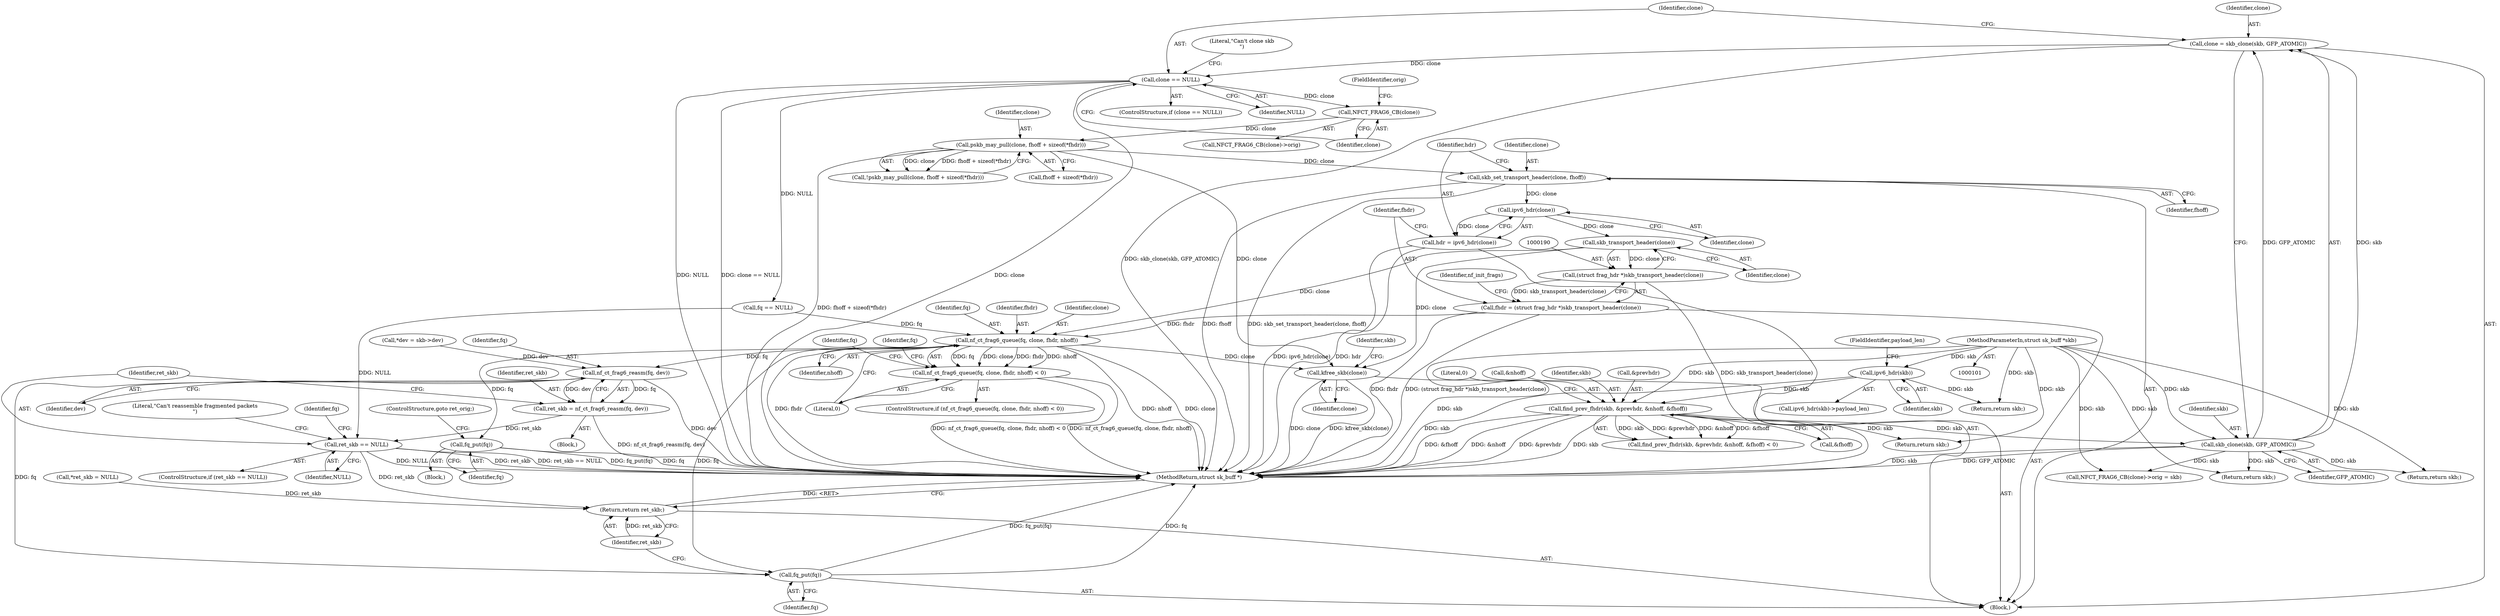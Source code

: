 digraph "0_linux_9e2dcf72023d1447f09c47d77c99b0c49659e5ce@pointer" {
"1000180" [label="(Call,skb_set_transport_header(clone, fhoff))"];
"1000169" [label="(Call,pskb_may_pull(clone, fhoff + sizeof(*fhdr)))"];
"1000163" [label="(Call,NFCT_FRAG6_CB(clone))"];
"1000153" [label="(Call,clone == NULL)"];
"1000147" [label="(Call,clone = skb_clone(skb, GFP_ATOMIC))"];
"1000149" [label="(Call,skb_clone(skb, GFP_ATOMIC))"];
"1000136" [label="(Call,find_prev_fhdr(skb, &prevhdr, &nhoff, &fhoff))"];
"1000125" [label="(Call,ipv6_hdr(skb))"];
"1000102" [label="(MethodParameterIn,struct sk_buff *skb)"];
"1000185" [label="(Call,ipv6_hdr(clone))"];
"1000183" [label="(Call,hdr = ipv6_hdr(clone))"];
"1000191" [label="(Call,skb_transport_header(clone))"];
"1000189" [label="(Call,(struct frag_hdr *)skb_transport_header(clone))"];
"1000187" [label="(Call,fhdr = (struct frag_hdr *)skb_transport_header(clone))"];
"1000236" [label="(Call,nf_ct_frag6_queue(fq, clone, fhdr, nhoff))"];
"1000235" [label="(Call,nf_ct_frag6_queue(fq, clone, fhdr, nhoff) < 0)"];
"1000252" [label="(Call,fq_put(fq))"];
"1000280" [label="(Call,nf_ct_frag6_reasm(fq, dev))"];
"1000278" [label="(Call,ret_skb = nf_ct_frag6_reasm(fq, dev))"];
"1000284" [label="(Call,ret_skb == NULL)"];
"1000298" [label="(Return,return ret_skb;)"];
"1000296" [label="(Call,fq_put(fq))"];
"1000301" [label="(Call,kfree_skb(clone))"];
"1000281" [label="(Identifier,fq)"];
"1000296" [label="(Call,fq_put(fq))"];
"1000180" [label="(Call,skb_set_transport_header(clone, fhoff))"];
"1000142" [label="(Call,&fhoff)"];
"1000282" [label="(Identifier,dev)"];
"1000140" [label="(Call,&nhoff)"];
"1000153" [label="(Call,clone == NULL)"];
"1000235" [label="(Call,nf_ct_frag6_queue(fq, clone, fhdr, nhoff) < 0)"];
"1000155" [label="(Identifier,NULL)"];
"1000150" [label="(Identifier,skb)"];
"1000192" [label="(Identifier,clone)"];
"1000239" [label="(Identifier,fhdr)"];
"1000169" [label="(Call,pskb_may_pull(clone, fhoff + sizeof(*fhdr)))"];
"1000280" [label="(Call,nf_ct_frag6_reasm(fq, dev))"];
"1000198" [label="(Identifier,nf_init_frags)"];
"1000297" [label="(Identifier,fq)"];
"1000145" [label="(Return,return skb;)"];
"1000104" [label="(Block,)"];
"1000189" [label="(Call,(struct frag_hdr *)skb_transport_header(clone))"];
"1000241" [label="(Literal,0)"];
"1000236" [label="(Call,nf_ct_frag6_queue(fq, clone, fhdr, nhoff))"];
"1000277" [label="(Block,)"];
"1000181" [label="(Identifier,clone)"];
"1000302" [label="(Identifier,clone)"];
"1000182" [label="(Identifier,fhoff)"];
"1000162" [label="(Call,NFCT_FRAG6_CB(clone)->orig)"];
"1000183" [label="(Call,hdr = ipv6_hdr(clone))"];
"1000242" [label="(Block,)"];
"1000163" [label="(Call,NFCT_FRAG6_CB(clone))"];
"1000135" [label="(Call,find_prev_fhdr(skb, &prevhdr, &nhoff, &fhoff) < 0)"];
"1000284" [label="(Call,ret_skb == NULL)"];
"1000147" [label="(Call,clone = skb_clone(skb, GFP_ATOMIC))"];
"1000240" [label="(Identifier,nhoff)"];
"1000185" [label="(Call,ipv6_hdr(clone))"];
"1000260" [label="(Identifier,fq)"];
"1000252" [label="(Call,fq_put(fq))"];
"1000298" [label="(Return,return ret_skb;)"];
"1000220" [label="(Call,fq == NULL)"];
"1000305" [label="(MethodReturn,struct sk_buff *)"];
"1000152" [label="(ControlStructure,if (clone == NULL))"];
"1000126" [label="(Identifier,skb)"];
"1000238" [label="(Identifier,clone)"];
"1000303" [label="(Return,return skb;)"];
"1000132" [label="(Return,return skb;)"];
"1000158" [label="(Literal,\"Can't clone skb\n\")"];
"1000137" [label="(Identifier,skb)"];
"1000285" [label="(Identifier,ret_skb)"];
"1000234" [label="(ControlStructure,if (nf_ct_frag6_queue(fq, clone, fhdr, nhoff) < 0))"];
"1000191" [label="(Call,skb_transport_header(clone))"];
"1000171" [label="(Call,fhoff + sizeof(*fhdr))"];
"1000188" [label="(Identifier,fhdr)"];
"1000279" [label="(Identifier,ret_skb)"];
"1000154" [label="(Identifier,clone)"];
"1000138" [label="(Call,&prevhdr)"];
"1000237" [label="(Identifier,fq)"];
"1000283" [label="(ControlStructure,if (ret_skb == NULL))"];
"1000119" [label="(Call,*ret_skb = NULL)"];
"1000170" [label="(Identifier,clone)"];
"1000253" [label="(Identifier,fq)"];
"1000151" [label="(Identifier,GFP_ATOMIC)"];
"1000164" [label="(Identifier,clone)"];
"1000254" [label="(ControlStructure,goto ret_orig;)"];
"1000165" [label="(FieldIdentifier,orig)"];
"1000107" [label="(Call,*dev = skb->dev)"];
"1000149" [label="(Call,skb_clone(skb, GFP_ATOMIC))"];
"1000187" [label="(Call,fhdr = (struct frag_hdr *)skb_transport_header(clone))"];
"1000102" [label="(MethodParameterIn,struct sk_buff *skb)"];
"1000304" [label="(Identifier,skb)"];
"1000127" [label="(FieldIdentifier,payload_len)"];
"1000148" [label="(Identifier,clone)"];
"1000286" [label="(Identifier,NULL)"];
"1000299" [label="(Identifier,ret_skb)"];
"1000124" [label="(Call,ipv6_hdr(skb)->payload_len)"];
"1000144" [label="(Literal,0)"];
"1000168" [label="(Call,!pskb_may_pull(clone, fhoff + sizeof(*fhdr)))"];
"1000186" [label="(Identifier,clone)"];
"1000136" [label="(Call,find_prev_fhdr(skb, &prevhdr, &nhoff, &fhoff))"];
"1000161" [label="(Call,NFCT_FRAG6_CB(clone)->orig = skb)"];
"1000301" [label="(Call,kfree_skb(clone))"];
"1000184" [label="(Identifier,hdr)"];
"1000125" [label="(Call,ipv6_hdr(skb))"];
"1000247" [label="(Identifier,fq)"];
"1000288" [label="(Literal,\"Can't reassemble fragmented packets\n\")"];
"1000278" [label="(Call,ret_skb = nf_ct_frag6_reasm(fq, dev))"];
"1000159" [label="(Return,return skb;)"];
"1000293" [label="(Identifier,fq)"];
"1000180" -> "1000104"  [label="AST: "];
"1000180" -> "1000182"  [label="CFG: "];
"1000181" -> "1000180"  [label="AST: "];
"1000182" -> "1000180"  [label="AST: "];
"1000184" -> "1000180"  [label="CFG: "];
"1000180" -> "1000305"  [label="DDG: fhoff"];
"1000180" -> "1000305"  [label="DDG: skb_set_transport_header(clone, fhoff)"];
"1000169" -> "1000180"  [label="DDG: clone"];
"1000180" -> "1000185"  [label="DDG: clone"];
"1000169" -> "1000168"  [label="AST: "];
"1000169" -> "1000171"  [label="CFG: "];
"1000170" -> "1000169"  [label="AST: "];
"1000171" -> "1000169"  [label="AST: "];
"1000168" -> "1000169"  [label="CFG: "];
"1000169" -> "1000305"  [label="DDG: fhoff + sizeof(*fhdr)"];
"1000169" -> "1000168"  [label="DDG: clone"];
"1000169" -> "1000168"  [label="DDG: fhoff + sizeof(*fhdr)"];
"1000163" -> "1000169"  [label="DDG: clone"];
"1000169" -> "1000301"  [label="DDG: clone"];
"1000163" -> "1000162"  [label="AST: "];
"1000163" -> "1000164"  [label="CFG: "];
"1000164" -> "1000163"  [label="AST: "];
"1000165" -> "1000163"  [label="CFG: "];
"1000153" -> "1000163"  [label="DDG: clone"];
"1000153" -> "1000152"  [label="AST: "];
"1000153" -> "1000155"  [label="CFG: "];
"1000154" -> "1000153"  [label="AST: "];
"1000155" -> "1000153"  [label="AST: "];
"1000158" -> "1000153"  [label="CFG: "];
"1000164" -> "1000153"  [label="CFG: "];
"1000153" -> "1000305"  [label="DDG: NULL"];
"1000153" -> "1000305"  [label="DDG: clone == NULL"];
"1000153" -> "1000305"  [label="DDG: clone"];
"1000147" -> "1000153"  [label="DDG: clone"];
"1000153" -> "1000220"  [label="DDG: NULL"];
"1000147" -> "1000104"  [label="AST: "];
"1000147" -> "1000149"  [label="CFG: "];
"1000148" -> "1000147"  [label="AST: "];
"1000149" -> "1000147"  [label="AST: "];
"1000154" -> "1000147"  [label="CFG: "];
"1000147" -> "1000305"  [label="DDG: skb_clone(skb, GFP_ATOMIC)"];
"1000149" -> "1000147"  [label="DDG: skb"];
"1000149" -> "1000147"  [label="DDG: GFP_ATOMIC"];
"1000149" -> "1000151"  [label="CFG: "];
"1000150" -> "1000149"  [label="AST: "];
"1000151" -> "1000149"  [label="AST: "];
"1000149" -> "1000305"  [label="DDG: GFP_ATOMIC"];
"1000149" -> "1000305"  [label="DDG: skb"];
"1000136" -> "1000149"  [label="DDG: skb"];
"1000102" -> "1000149"  [label="DDG: skb"];
"1000149" -> "1000159"  [label="DDG: skb"];
"1000149" -> "1000161"  [label="DDG: skb"];
"1000149" -> "1000303"  [label="DDG: skb"];
"1000136" -> "1000135"  [label="AST: "];
"1000136" -> "1000142"  [label="CFG: "];
"1000137" -> "1000136"  [label="AST: "];
"1000138" -> "1000136"  [label="AST: "];
"1000140" -> "1000136"  [label="AST: "];
"1000142" -> "1000136"  [label="AST: "];
"1000144" -> "1000136"  [label="CFG: "];
"1000136" -> "1000305"  [label="DDG: &fhoff"];
"1000136" -> "1000305"  [label="DDG: &nhoff"];
"1000136" -> "1000305"  [label="DDG: &prevhdr"];
"1000136" -> "1000305"  [label="DDG: skb"];
"1000136" -> "1000135"  [label="DDG: skb"];
"1000136" -> "1000135"  [label="DDG: &prevhdr"];
"1000136" -> "1000135"  [label="DDG: &nhoff"];
"1000136" -> "1000135"  [label="DDG: &fhoff"];
"1000125" -> "1000136"  [label="DDG: skb"];
"1000102" -> "1000136"  [label="DDG: skb"];
"1000136" -> "1000145"  [label="DDG: skb"];
"1000125" -> "1000124"  [label="AST: "];
"1000125" -> "1000126"  [label="CFG: "];
"1000126" -> "1000125"  [label="AST: "];
"1000127" -> "1000125"  [label="CFG: "];
"1000125" -> "1000305"  [label="DDG: skb"];
"1000102" -> "1000125"  [label="DDG: skb"];
"1000125" -> "1000132"  [label="DDG: skb"];
"1000102" -> "1000101"  [label="AST: "];
"1000102" -> "1000305"  [label="DDG: skb"];
"1000102" -> "1000132"  [label="DDG: skb"];
"1000102" -> "1000145"  [label="DDG: skb"];
"1000102" -> "1000159"  [label="DDG: skb"];
"1000102" -> "1000161"  [label="DDG: skb"];
"1000102" -> "1000303"  [label="DDG: skb"];
"1000185" -> "1000183"  [label="AST: "];
"1000185" -> "1000186"  [label="CFG: "];
"1000186" -> "1000185"  [label="AST: "];
"1000183" -> "1000185"  [label="CFG: "];
"1000185" -> "1000183"  [label="DDG: clone"];
"1000185" -> "1000191"  [label="DDG: clone"];
"1000183" -> "1000104"  [label="AST: "];
"1000184" -> "1000183"  [label="AST: "];
"1000188" -> "1000183"  [label="CFG: "];
"1000183" -> "1000305"  [label="DDG: ipv6_hdr(clone)"];
"1000183" -> "1000305"  [label="DDG: hdr"];
"1000191" -> "1000189"  [label="AST: "];
"1000191" -> "1000192"  [label="CFG: "];
"1000192" -> "1000191"  [label="AST: "];
"1000189" -> "1000191"  [label="CFG: "];
"1000191" -> "1000189"  [label="DDG: clone"];
"1000191" -> "1000236"  [label="DDG: clone"];
"1000191" -> "1000301"  [label="DDG: clone"];
"1000189" -> "1000187"  [label="AST: "];
"1000190" -> "1000189"  [label="AST: "];
"1000187" -> "1000189"  [label="CFG: "];
"1000189" -> "1000305"  [label="DDG: skb_transport_header(clone)"];
"1000189" -> "1000187"  [label="DDG: skb_transport_header(clone)"];
"1000187" -> "1000104"  [label="AST: "];
"1000188" -> "1000187"  [label="AST: "];
"1000198" -> "1000187"  [label="CFG: "];
"1000187" -> "1000305"  [label="DDG: fhdr"];
"1000187" -> "1000305"  [label="DDG: (struct frag_hdr *)skb_transport_header(clone)"];
"1000187" -> "1000236"  [label="DDG: fhdr"];
"1000236" -> "1000235"  [label="AST: "];
"1000236" -> "1000240"  [label="CFG: "];
"1000237" -> "1000236"  [label="AST: "];
"1000238" -> "1000236"  [label="AST: "];
"1000239" -> "1000236"  [label="AST: "];
"1000240" -> "1000236"  [label="AST: "];
"1000241" -> "1000236"  [label="CFG: "];
"1000236" -> "1000305"  [label="DDG: fhdr"];
"1000236" -> "1000305"  [label="DDG: nhoff"];
"1000236" -> "1000305"  [label="DDG: clone"];
"1000236" -> "1000235"  [label="DDG: fq"];
"1000236" -> "1000235"  [label="DDG: clone"];
"1000236" -> "1000235"  [label="DDG: fhdr"];
"1000236" -> "1000235"  [label="DDG: nhoff"];
"1000220" -> "1000236"  [label="DDG: fq"];
"1000236" -> "1000252"  [label="DDG: fq"];
"1000236" -> "1000280"  [label="DDG: fq"];
"1000236" -> "1000296"  [label="DDG: fq"];
"1000236" -> "1000301"  [label="DDG: clone"];
"1000235" -> "1000234"  [label="AST: "];
"1000235" -> "1000241"  [label="CFG: "];
"1000241" -> "1000235"  [label="AST: "];
"1000247" -> "1000235"  [label="CFG: "];
"1000260" -> "1000235"  [label="CFG: "];
"1000235" -> "1000305"  [label="DDG: nf_ct_frag6_queue(fq, clone, fhdr, nhoff)"];
"1000235" -> "1000305"  [label="DDG: nf_ct_frag6_queue(fq, clone, fhdr, nhoff) < 0"];
"1000252" -> "1000242"  [label="AST: "];
"1000252" -> "1000253"  [label="CFG: "];
"1000253" -> "1000252"  [label="AST: "];
"1000254" -> "1000252"  [label="CFG: "];
"1000252" -> "1000305"  [label="DDG: fq"];
"1000252" -> "1000305"  [label="DDG: fq_put(fq)"];
"1000280" -> "1000278"  [label="AST: "];
"1000280" -> "1000282"  [label="CFG: "];
"1000281" -> "1000280"  [label="AST: "];
"1000282" -> "1000280"  [label="AST: "];
"1000278" -> "1000280"  [label="CFG: "];
"1000280" -> "1000305"  [label="DDG: dev"];
"1000280" -> "1000278"  [label="DDG: fq"];
"1000280" -> "1000278"  [label="DDG: dev"];
"1000107" -> "1000280"  [label="DDG: dev"];
"1000280" -> "1000296"  [label="DDG: fq"];
"1000278" -> "1000277"  [label="AST: "];
"1000279" -> "1000278"  [label="AST: "];
"1000285" -> "1000278"  [label="CFG: "];
"1000278" -> "1000305"  [label="DDG: nf_ct_frag6_reasm(fq, dev)"];
"1000278" -> "1000284"  [label="DDG: ret_skb"];
"1000284" -> "1000283"  [label="AST: "];
"1000284" -> "1000286"  [label="CFG: "];
"1000285" -> "1000284"  [label="AST: "];
"1000286" -> "1000284"  [label="AST: "];
"1000288" -> "1000284"  [label="CFG: "];
"1000293" -> "1000284"  [label="CFG: "];
"1000284" -> "1000305"  [label="DDG: NULL"];
"1000284" -> "1000305"  [label="DDG: ret_skb"];
"1000284" -> "1000305"  [label="DDG: ret_skb == NULL"];
"1000220" -> "1000284"  [label="DDG: NULL"];
"1000284" -> "1000298"  [label="DDG: ret_skb"];
"1000298" -> "1000104"  [label="AST: "];
"1000298" -> "1000299"  [label="CFG: "];
"1000299" -> "1000298"  [label="AST: "];
"1000305" -> "1000298"  [label="CFG: "];
"1000298" -> "1000305"  [label="DDG: <RET>"];
"1000299" -> "1000298"  [label="DDG: ret_skb"];
"1000119" -> "1000298"  [label="DDG: ret_skb"];
"1000296" -> "1000104"  [label="AST: "];
"1000296" -> "1000297"  [label="CFG: "];
"1000297" -> "1000296"  [label="AST: "];
"1000299" -> "1000296"  [label="CFG: "];
"1000296" -> "1000305"  [label="DDG: fq_put(fq)"];
"1000296" -> "1000305"  [label="DDG: fq"];
"1000301" -> "1000104"  [label="AST: "];
"1000301" -> "1000302"  [label="CFG: "];
"1000302" -> "1000301"  [label="AST: "];
"1000304" -> "1000301"  [label="CFG: "];
"1000301" -> "1000305"  [label="DDG: kfree_skb(clone)"];
"1000301" -> "1000305"  [label="DDG: clone"];
}
